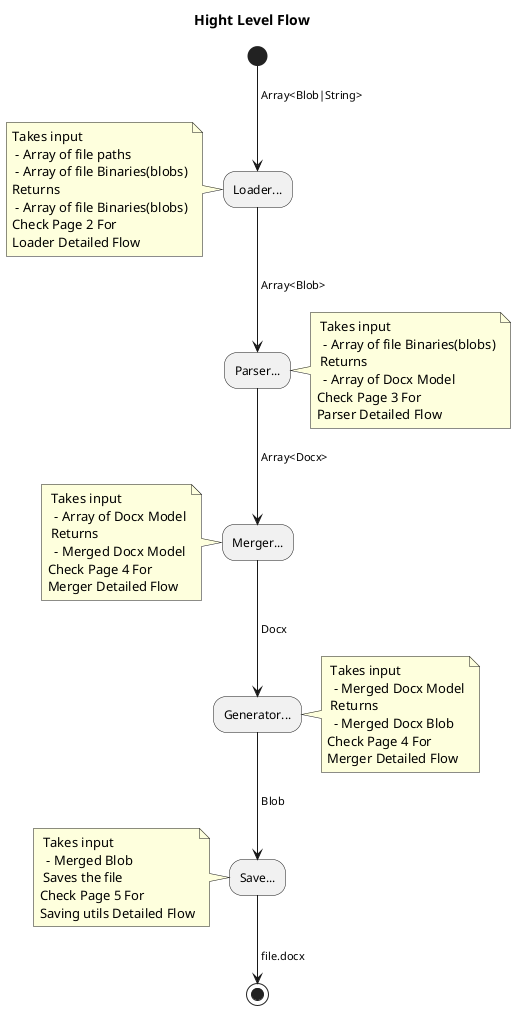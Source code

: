@startuml DocxMerger
title Hight Level Flow

(*) --> [ Array<Blob|String>] "Loader..."
note left
 Takes input 
  - Array of file paths
  - Array of file Binaries(blobs)
 Returns
  - Array of file Binaries(blobs)
 Check Page 2 For 
 Loader Detailed Flow
end note
--> [ Array<Blob>] "Parser..."
note right
 Takes input 
  - Array of file Binaries(blobs)
 Returns
  - Array of Docx Model
Check Page 3 For 
Parser Detailed Flow
end note
--> [ Array<Docx>] "Merger..."
note left
 Takes input 
  - Array of Docx Model
 Returns
  - Merged Docx Model
Check Page 4 For 
Merger Detailed Flow
end note
--> [ Docx] "Generator..."
note right
 Takes input 
  - Merged Docx Model
 Returns
  - Merged Docx Blob
Check Page 4 For 
Merger Detailed Flow
end note
--> [ Blob] "Save..."
note left
 Takes input 
  - Merged Blob
 Saves the file
Check Page 5 For 
Saving utils Detailed Flow
end note
--> [ file.docx] (*)

@enduml
